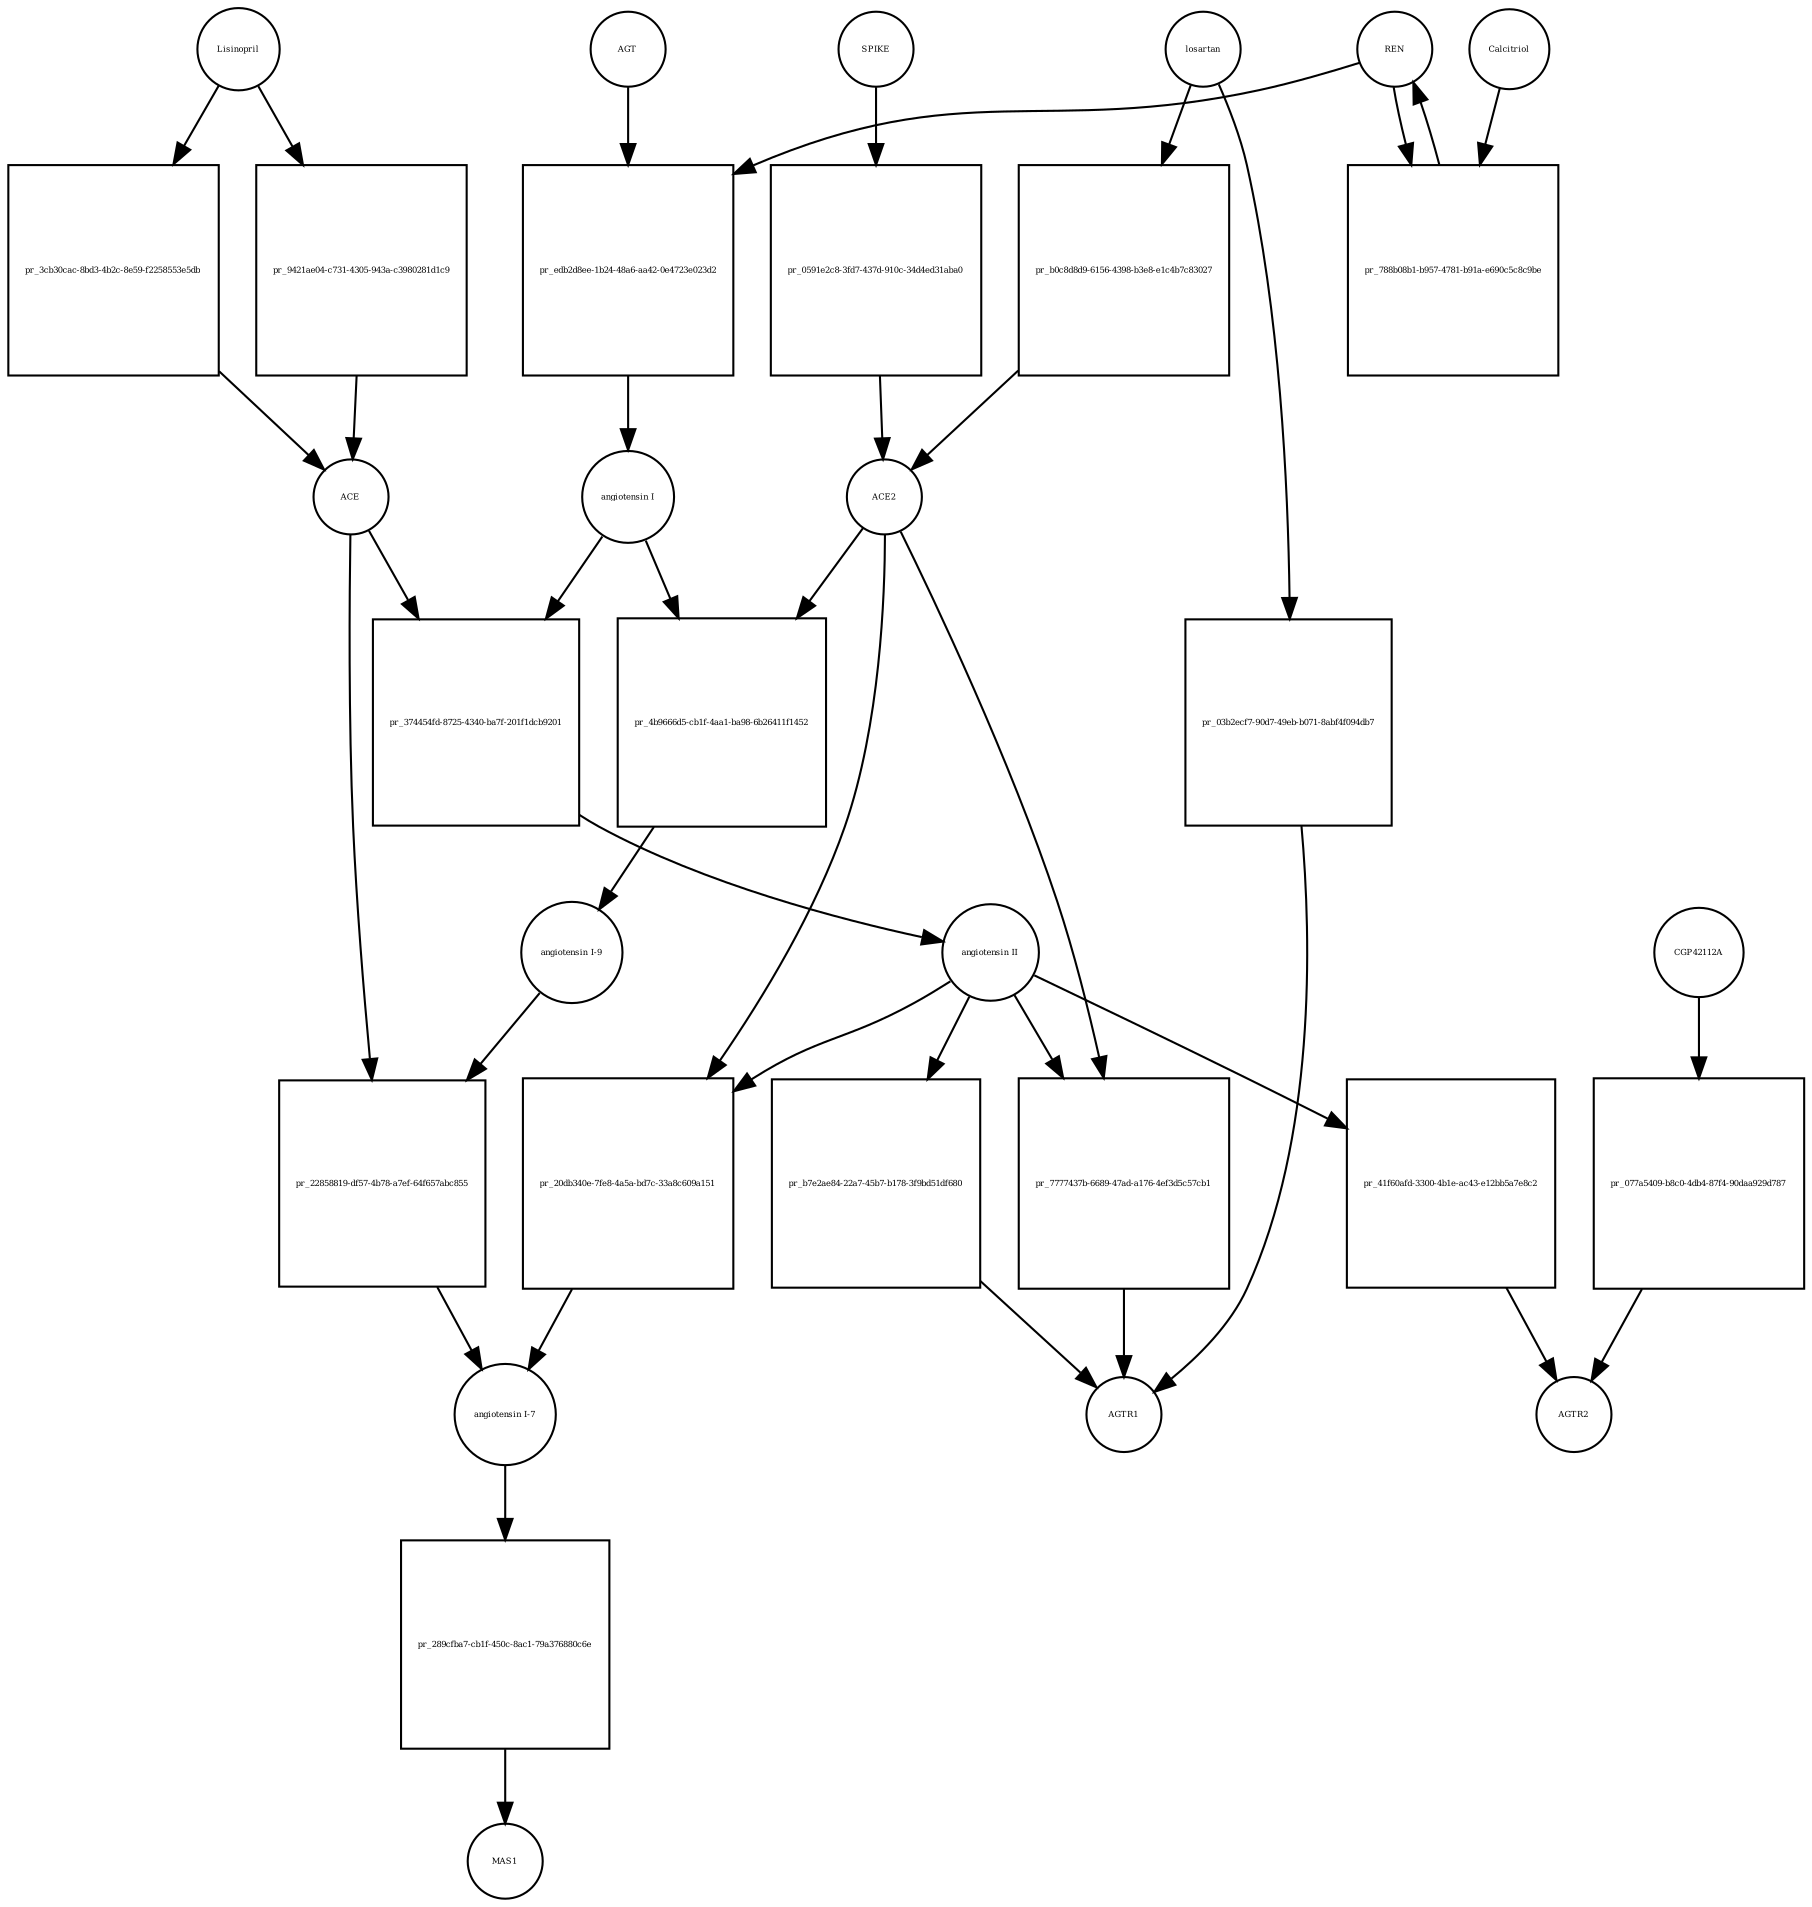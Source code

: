 strict digraph  {
AGT [annotation="", bipartite=0, cls=macromolecule, fontsize=4, label=AGT, shape=circle];
"pr_edb2d8ee-1b24-48a6-aa42-0e4723e023d2" [annotation="", bipartite=1, cls=process, fontsize=4, label="pr_edb2d8ee-1b24-48a6-aa42-0e4723e023d2", shape=square];
"angiotensin I" [annotation="", bipartite=0, cls="simple chemical", fontsize=4, label="angiotensin I", shape=circle];
REN [annotation="", bipartite=0, cls=macromolecule, fontsize=4, label=REN, shape=circle];
"pr_374454fd-8725-4340-ba7f-201f1dcb9201" [annotation="", bipartite=1, cls=process, fontsize=4, label="pr_374454fd-8725-4340-ba7f-201f1dcb9201", shape=square];
"angiotensin II" [annotation="", bipartite=0, cls="simple chemical", fontsize=4, label="angiotensin II", shape=circle];
ACE [annotation="", bipartite=0, cls=macromolecule, fontsize=4, label=ACE, shape=circle];
"pr_4b9666d5-cb1f-4aa1-ba98-6b26411f1452" [annotation="", bipartite=1, cls=process, fontsize=4, label="pr_4b9666d5-cb1f-4aa1-ba98-6b26411f1452", shape=square];
"angiotensin I-9" [annotation="", bipartite=0, cls="simple chemical", fontsize=4, label="angiotensin I-9", shape=circle];
ACE2 [annotation="", bipartite=0, cls=macromolecule, fontsize=4, label=ACE2, shape=circle];
"pr_22858819-df57-4b78-a7ef-64f657abc855" [annotation="", bipartite=1, cls=process, fontsize=4, label="pr_22858819-df57-4b78-a7ef-64f657abc855", shape=square];
"angiotensin I-7" [annotation="", bipartite=0, cls="simple chemical", fontsize=4, label="angiotensin I-7", shape=circle];
"pr_20db340e-7fe8-4a5a-bd7c-33a8c609a151" [annotation="", bipartite=1, cls=process, fontsize=4, label="pr_20db340e-7fe8-4a5a-bd7c-33a8c609a151", shape=square];
SPIKE [annotation="", bipartite=0, cls=macromolecule, fontsize=4, label=SPIKE, shape=circle];
"pr_0591e2c8-3fd7-437d-910c-34d4ed31aba0" [annotation="", bipartite=1, cls=process, fontsize=4, label="pr_0591e2c8-3fd7-437d-910c-34d4ed31aba0", shape=square];
Lisinopril [annotation="", bipartite=0, cls="simple chemical", fontsize=4, label=Lisinopril, shape=circle];
"pr_3cb30cac-8bd3-4b2c-8e59-f2258553e5db" [annotation="", bipartite=1, cls=process, fontsize=4, label="pr_3cb30cac-8bd3-4b2c-8e59-f2258553e5db", shape=square];
"pr_b7e2ae84-22a7-45b7-b178-3f9bd51df680" [annotation="", bipartite=1, cls=process, fontsize=4, label="pr_b7e2ae84-22a7-45b7-b178-3f9bd51df680", shape=square];
AGTR1 [annotation="", bipartite=0, cls=macromolecule, fontsize=4, label=AGTR1, shape=circle];
"pr_41f60afd-3300-4b1e-ac43-e12bb5a7e8c2" [annotation="", bipartite=1, cls=process, fontsize=4, label="pr_41f60afd-3300-4b1e-ac43-e12bb5a7e8c2", shape=square];
AGTR2 [annotation="", bipartite=0, cls=macromolecule, fontsize=4, label=AGTR2, shape=circle];
"pr_289cfba7-cb1f-450c-8ac1-79a376880c6e" [annotation="", bipartite=1, cls=process, fontsize=4, label="pr_289cfba7-cb1f-450c-8ac1-79a376880c6e", shape=square];
MAS1 [annotation="", bipartite=0, cls=macromolecule, fontsize=4, label=MAS1, shape=circle];
losartan [annotation="", bipartite=0, cls="simple chemical", fontsize=4, label=losartan, shape=circle];
"pr_03b2ecf7-90d7-49eb-b071-8abf4f094db7" [annotation="", bipartite=1, cls=process, fontsize=4, label="pr_03b2ecf7-90d7-49eb-b071-8abf4f094db7", shape=square];
"pr_788b08b1-b957-4781-b91a-e690c5c8c9be" [annotation="", bipartite=1, cls=process, fontsize=4, label="pr_788b08b1-b957-4781-b91a-e690c5c8c9be", shape=square];
Calcitriol [annotation="", bipartite=0, cls="simple chemical", fontsize=4, label=Calcitriol, shape=circle];
"pr_9421ae04-c731-4305-943a-c3980281d1c9" [annotation="", bipartite=1, cls=process, fontsize=4, label="pr_9421ae04-c731-4305-943a-c3980281d1c9", shape=square];
"pr_7777437b-6689-47ad-a176-4ef3d5c57cb1" [annotation="", bipartite=1, cls=process, fontsize=4, label="pr_7777437b-6689-47ad-a176-4ef3d5c57cb1", shape=square];
CGP42112A [annotation="", bipartite=0, cls="simple chemical", fontsize=4, label=CGP42112A, shape=circle];
"pr_077a5409-b8c0-4db4-87f4-90daa929d787" [annotation="", bipartite=1, cls=process, fontsize=4, label="pr_077a5409-b8c0-4db4-87f4-90daa929d787", shape=square];
"pr_b0c8d8d9-6156-4398-b3e8-e1c4b7c83027" [annotation="", bipartite=1, cls=process, fontsize=4, label="pr_b0c8d8d9-6156-4398-b3e8-e1c4b7c83027", shape=square];
AGT -> "pr_edb2d8ee-1b24-48a6-aa42-0e4723e023d2"  [annotation="", interaction_type=consumption];
"pr_edb2d8ee-1b24-48a6-aa42-0e4723e023d2" -> "angiotensin I"  [annotation="", interaction_type=production];
"angiotensin I" -> "pr_374454fd-8725-4340-ba7f-201f1dcb9201"  [annotation="", interaction_type=consumption];
"angiotensin I" -> "pr_4b9666d5-cb1f-4aa1-ba98-6b26411f1452"  [annotation="", interaction_type=consumption];
REN -> "pr_edb2d8ee-1b24-48a6-aa42-0e4723e023d2"  [annotation="", interaction_type=catalysis];
REN -> "pr_788b08b1-b957-4781-b91a-e690c5c8c9be"  [annotation="", interaction_type=consumption];
"pr_374454fd-8725-4340-ba7f-201f1dcb9201" -> "angiotensin II"  [annotation="", interaction_type=production];
"angiotensin II" -> "pr_20db340e-7fe8-4a5a-bd7c-33a8c609a151"  [annotation="", interaction_type=consumption];
"angiotensin II" -> "pr_b7e2ae84-22a7-45b7-b178-3f9bd51df680"  [annotation="", interaction_type=consumption];
"angiotensin II" -> "pr_41f60afd-3300-4b1e-ac43-e12bb5a7e8c2"  [annotation="", interaction_type=consumption];
"angiotensin II" -> "pr_7777437b-6689-47ad-a176-4ef3d5c57cb1"  [annotation="", interaction_type=modulation];
ACE -> "pr_374454fd-8725-4340-ba7f-201f1dcb9201"  [annotation="", interaction_type=catalysis];
ACE -> "pr_22858819-df57-4b78-a7ef-64f657abc855"  [annotation="", interaction_type=catalysis];
"pr_4b9666d5-cb1f-4aa1-ba98-6b26411f1452" -> "angiotensin I-9"  [annotation="", interaction_type=production];
"angiotensin I-9" -> "pr_22858819-df57-4b78-a7ef-64f657abc855"  [annotation="", interaction_type=consumption];
ACE2 -> "pr_4b9666d5-cb1f-4aa1-ba98-6b26411f1452"  [annotation="", interaction_type=catalysis];
ACE2 -> "pr_20db340e-7fe8-4a5a-bd7c-33a8c609a151"  [annotation="", interaction_type=catalysis];
ACE2 -> "pr_7777437b-6689-47ad-a176-4ef3d5c57cb1"  [annotation="", interaction_type=consumption];
"pr_22858819-df57-4b78-a7ef-64f657abc855" -> "angiotensin I-7"  [annotation="", interaction_type=production];
"angiotensin I-7" -> "pr_289cfba7-cb1f-450c-8ac1-79a376880c6e"  [annotation="", interaction_type=consumption];
"pr_20db340e-7fe8-4a5a-bd7c-33a8c609a151" -> "angiotensin I-7"  [annotation="", interaction_type=production];
SPIKE -> "pr_0591e2c8-3fd7-437d-910c-34d4ed31aba0"  [annotation="", interaction_type=consumption];
"pr_0591e2c8-3fd7-437d-910c-34d4ed31aba0" -> ACE2  [annotation="", interaction_type=production];
Lisinopril -> "pr_3cb30cac-8bd3-4b2c-8e59-f2258553e5db"  [annotation="", interaction_type=consumption];
Lisinopril -> "pr_9421ae04-c731-4305-943a-c3980281d1c9"  [annotation="", interaction_type=consumption];
"pr_3cb30cac-8bd3-4b2c-8e59-f2258553e5db" -> ACE  [annotation="", interaction_type=production];
"pr_b7e2ae84-22a7-45b7-b178-3f9bd51df680" -> AGTR1  [annotation="", interaction_type=production];
"pr_41f60afd-3300-4b1e-ac43-e12bb5a7e8c2" -> AGTR2  [annotation="", interaction_type=production];
"pr_289cfba7-cb1f-450c-8ac1-79a376880c6e" -> MAS1  [annotation="", interaction_type=production];
losartan -> "pr_03b2ecf7-90d7-49eb-b071-8abf4f094db7"  [annotation="", interaction_type=consumption];
losartan -> "pr_b0c8d8d9-6156-4398-b3e8-e1c4b7c83027"  [annotation="", interaction_type=consumption];
"pr_03b2ecf7-90d7-49eb-b071-8abf4f094db7" -> AGTR1  [annotation="", interaction_type=production];
"pr_788b08b1-b957-4781-b91a-e690c5c8c9be" -> REN  [annotation="", interaction_type=production];
Calcitriol -> "pr_788b08b1-b957-4781-b91a-e690c5c8c9be"  [annotation="", interaction_type=inhibition];
"pr_9421ae04-c731-4305-943a-c3980281d1c9" -> ACE  [annotation="", interaction_type=production];
"pr_7777437b-6689-47ad-a176-4ef3d5c57cb1" -> AGTR1  [annotation="", interaction_type=production];
CGP42112A -> "pr_077a5409-b8c0-4db4-87f4-90daa929d787"  [annotation="", interaction_type=consumption];
"pr_077a5409-b8c0-4db4-87f4-90daa929d787" -> AGTR2  [annotation="", interaction_type=production];
"pr_b0c8d8d9-6156-4398-b3e8-e1c4b7c83027" -> ACE2  [annotation="", interaction_type=production];
}
